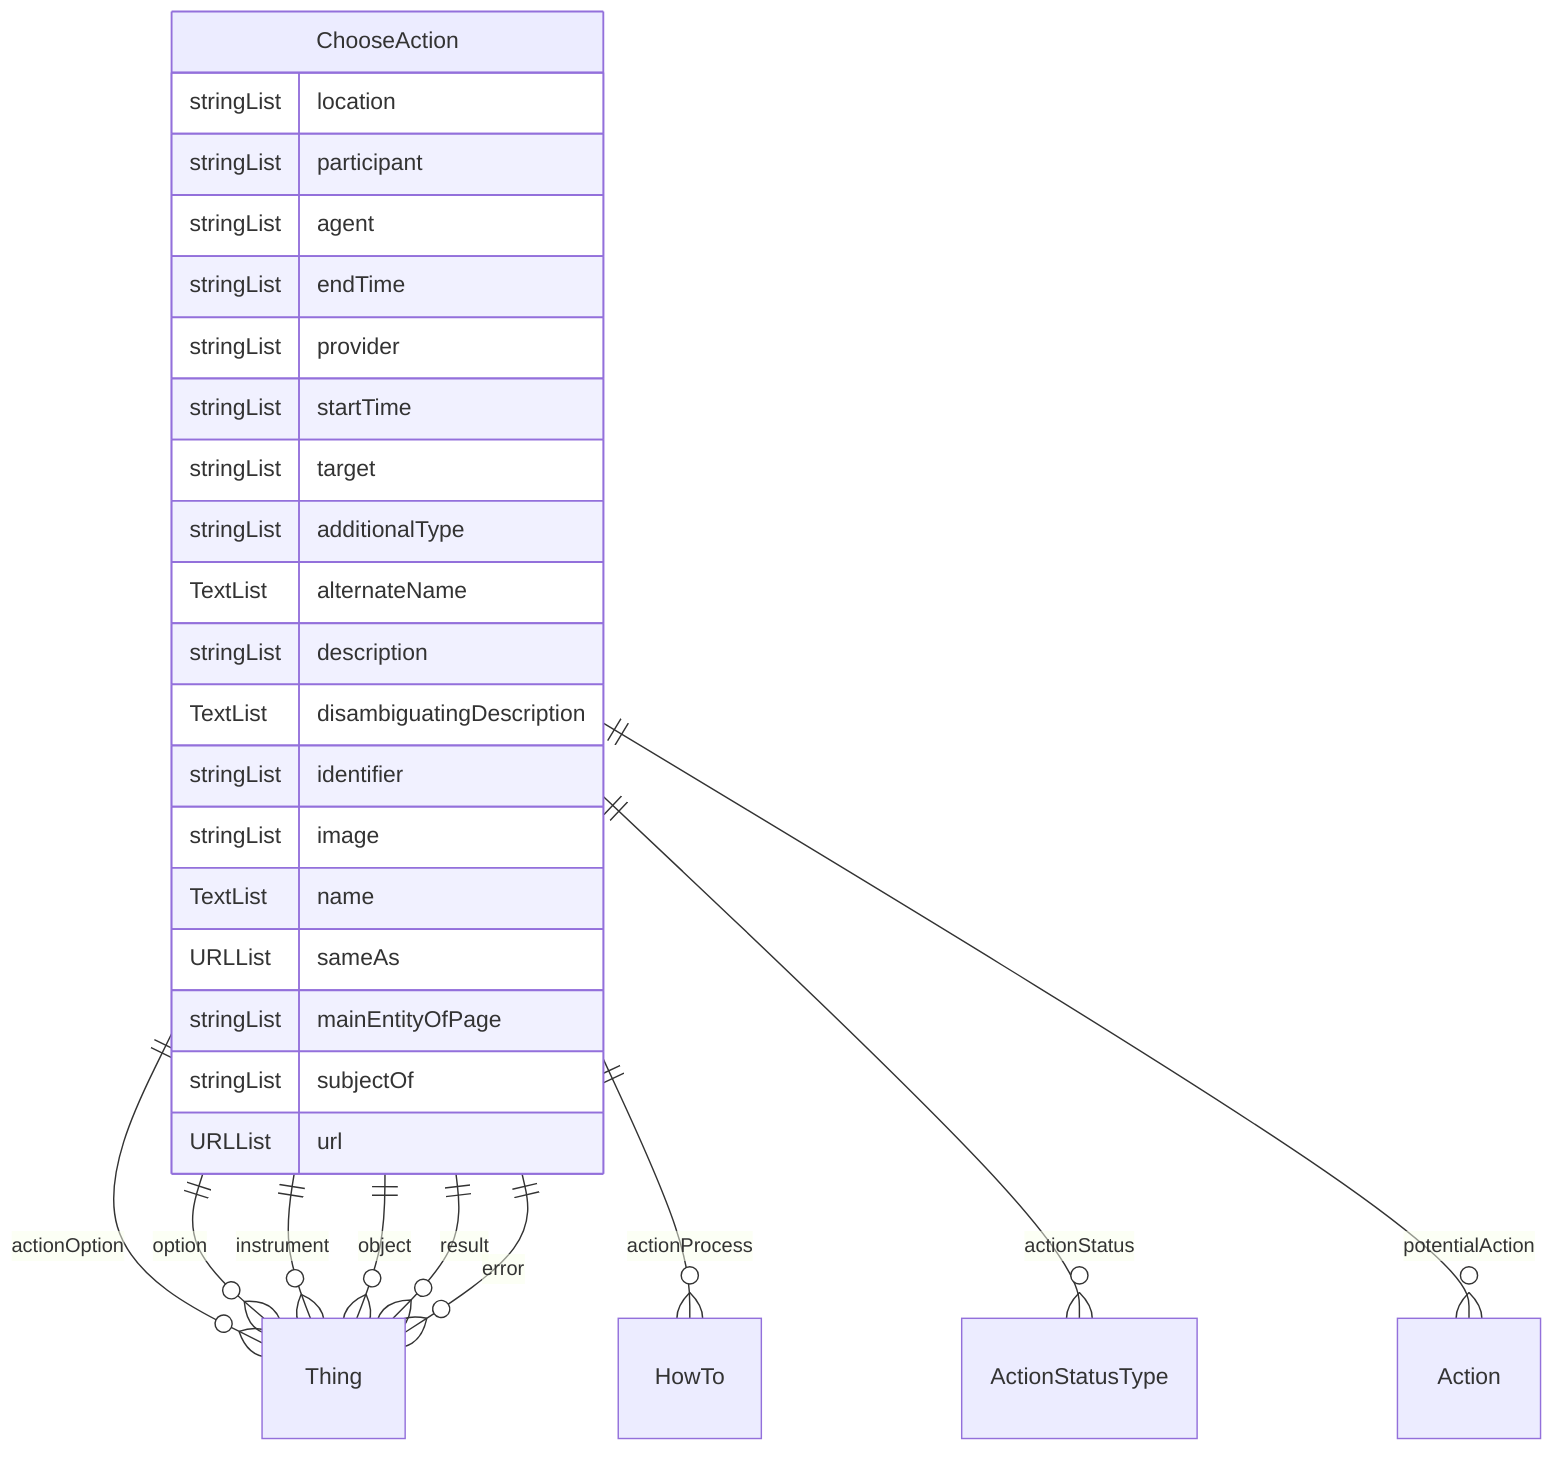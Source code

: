 erDiagram
ChooseAction {
    stringList location  
    stringList participant  
    stringList agent  
    stringList endTime  
    stringList provider  
    stringList startTime  
    stringList target  
    stringList additionalType  
    TextList alternateName  
    stringList description  
    TextList disambiguatingDescription  
    stringList identifier  
    stringList image  
    TextList name  
    URLList sameAs  
    stringList mainEntityOfPage  
    stringList subjectOf  
    URLList url  
}

ChooseAction ||--}o Thing : "actionOption"
ChooseAction ||--}o Thing : "option"
ChooseAction ||--}o Thing : "instrument"
ChooseAction ||--}o Thing : "object"
ChooseAction ||--}o Thing : "result"
ChooseAction ||--}o HowTo : "actionProcess"
ChooseAction ||--}o ActionStatusType : "actionStatus"
ChooseAction ||--}o Thing : "error"
ChooseAction ||--}o Action : "potentialAction"